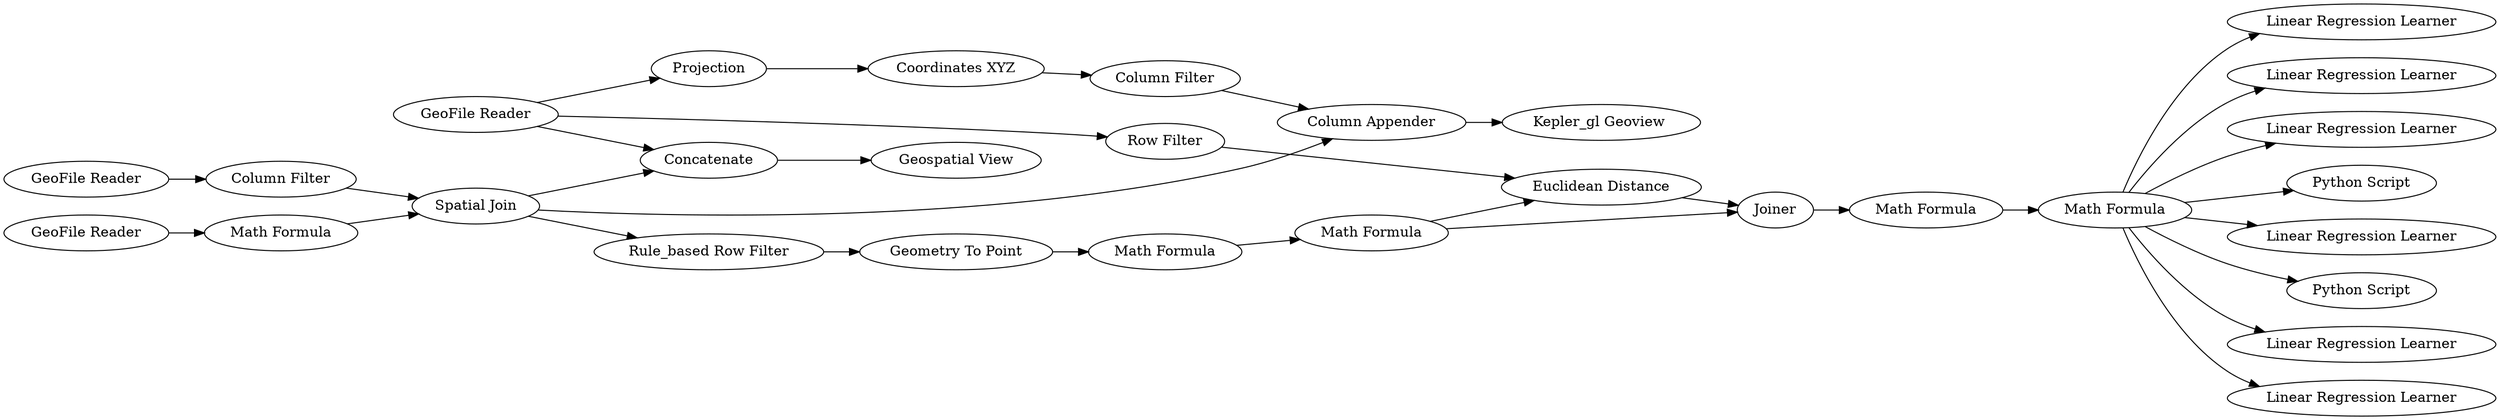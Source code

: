 digraph {
	7 -> 8
	4 -> 5
	8 -> 9
	9 -> 13
	21 -> 22
	22 -> 27
	13 -> 21
	22 -> 23
	12 -> 13
	18 -> 19
	22 -> 25
	10 -> 16
	14 -> 15
	17 -> 18
	1 -> 2
	11 -> 12
	10 -> 11
	22 -> 29
	5 -> 14
	22 -> 24
	9 -> 12
	22 -> 30
	22 -> 26
	22 -> 28
	6 -> 7
	10 -> 14
	3 -> 4
	19 -> 20
	5 -> 6
	2 -> 5
	16 -> 17
	5 -> 19
	27 [label="Linear Regression Learner"]
	7 [label="Geometry To Point"]
	9 [label="Math Formula"]
	21 [label="Math Formula"]
	18 [label="Column Filter"]
	26 [label="Linear Regression Learner"]
	8 [label="Math Formula"]
	17 [label="Coordinates XYZ"]
	3 [label="GeoFile Reader"]
	19 [label="Column Appender"]
	24 [label="Linear Regression Learner"]
	6 [label="Rule_based Row Filter"]
	15 [label="Geospatial View"]
	25 [label="Linear Regression Learner"]
	12 [label="Euclidean Distance"]
	10 [label="GeoFile Reader"]
	16 [label=Projection]
	1 [label="GeoFile Reader"]
	22 [label="Math Formula"]
	28 [label="Linear Regression Learner"]
	11 [label="Row Filter"]
	4 [label="Column Filter"]
	23 [label="Linear Regression Learner"]
	14 [label=Concatenate]
	5 [label="Spatial Join"]
	13 [label=Joiner]
	20 [label="Kepler_gl Geoview "]
	29 [label="Python Script"]
	30 [label="Python Script"]
	2 [label="Math Formula"]
	rankdir=LR
}
